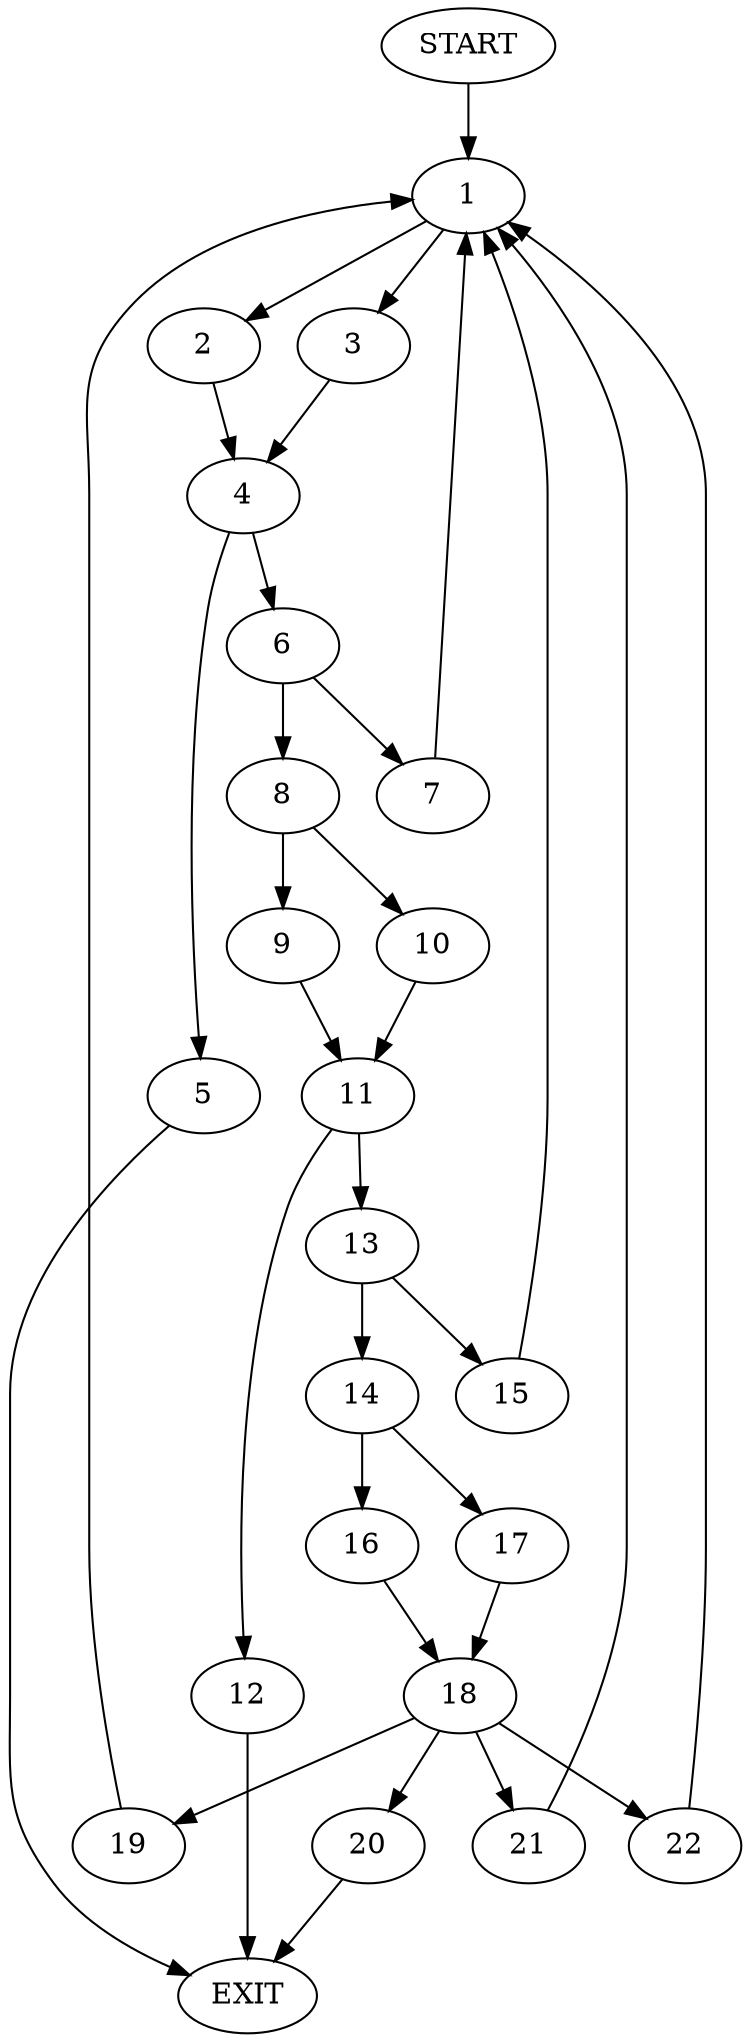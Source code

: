 digraph {
0 [label="START"]
23 [label="EXIT"]
0 -> 1
1 -> 2
1 -> 3
2 -> 4
3 -> 4
4 -> 5
4 -> 6
6 -> 7
6 -> 8
5 -> 23
7 -> 1
8 -> 9
8 -> 10
10 -> 11
9 -> 11
11 -> 12
11 -> 13
13 -> 14
13 -> 15
12 -> 23
14 -> 16
14 -> 17
15 -> 1
17 -> 18
16 -> 18
18 -> 19
18 -> 20
18 -> 21
18 -> 22
20 -> 23
21 -> 1
19 -> 1
22 -> 1
}
